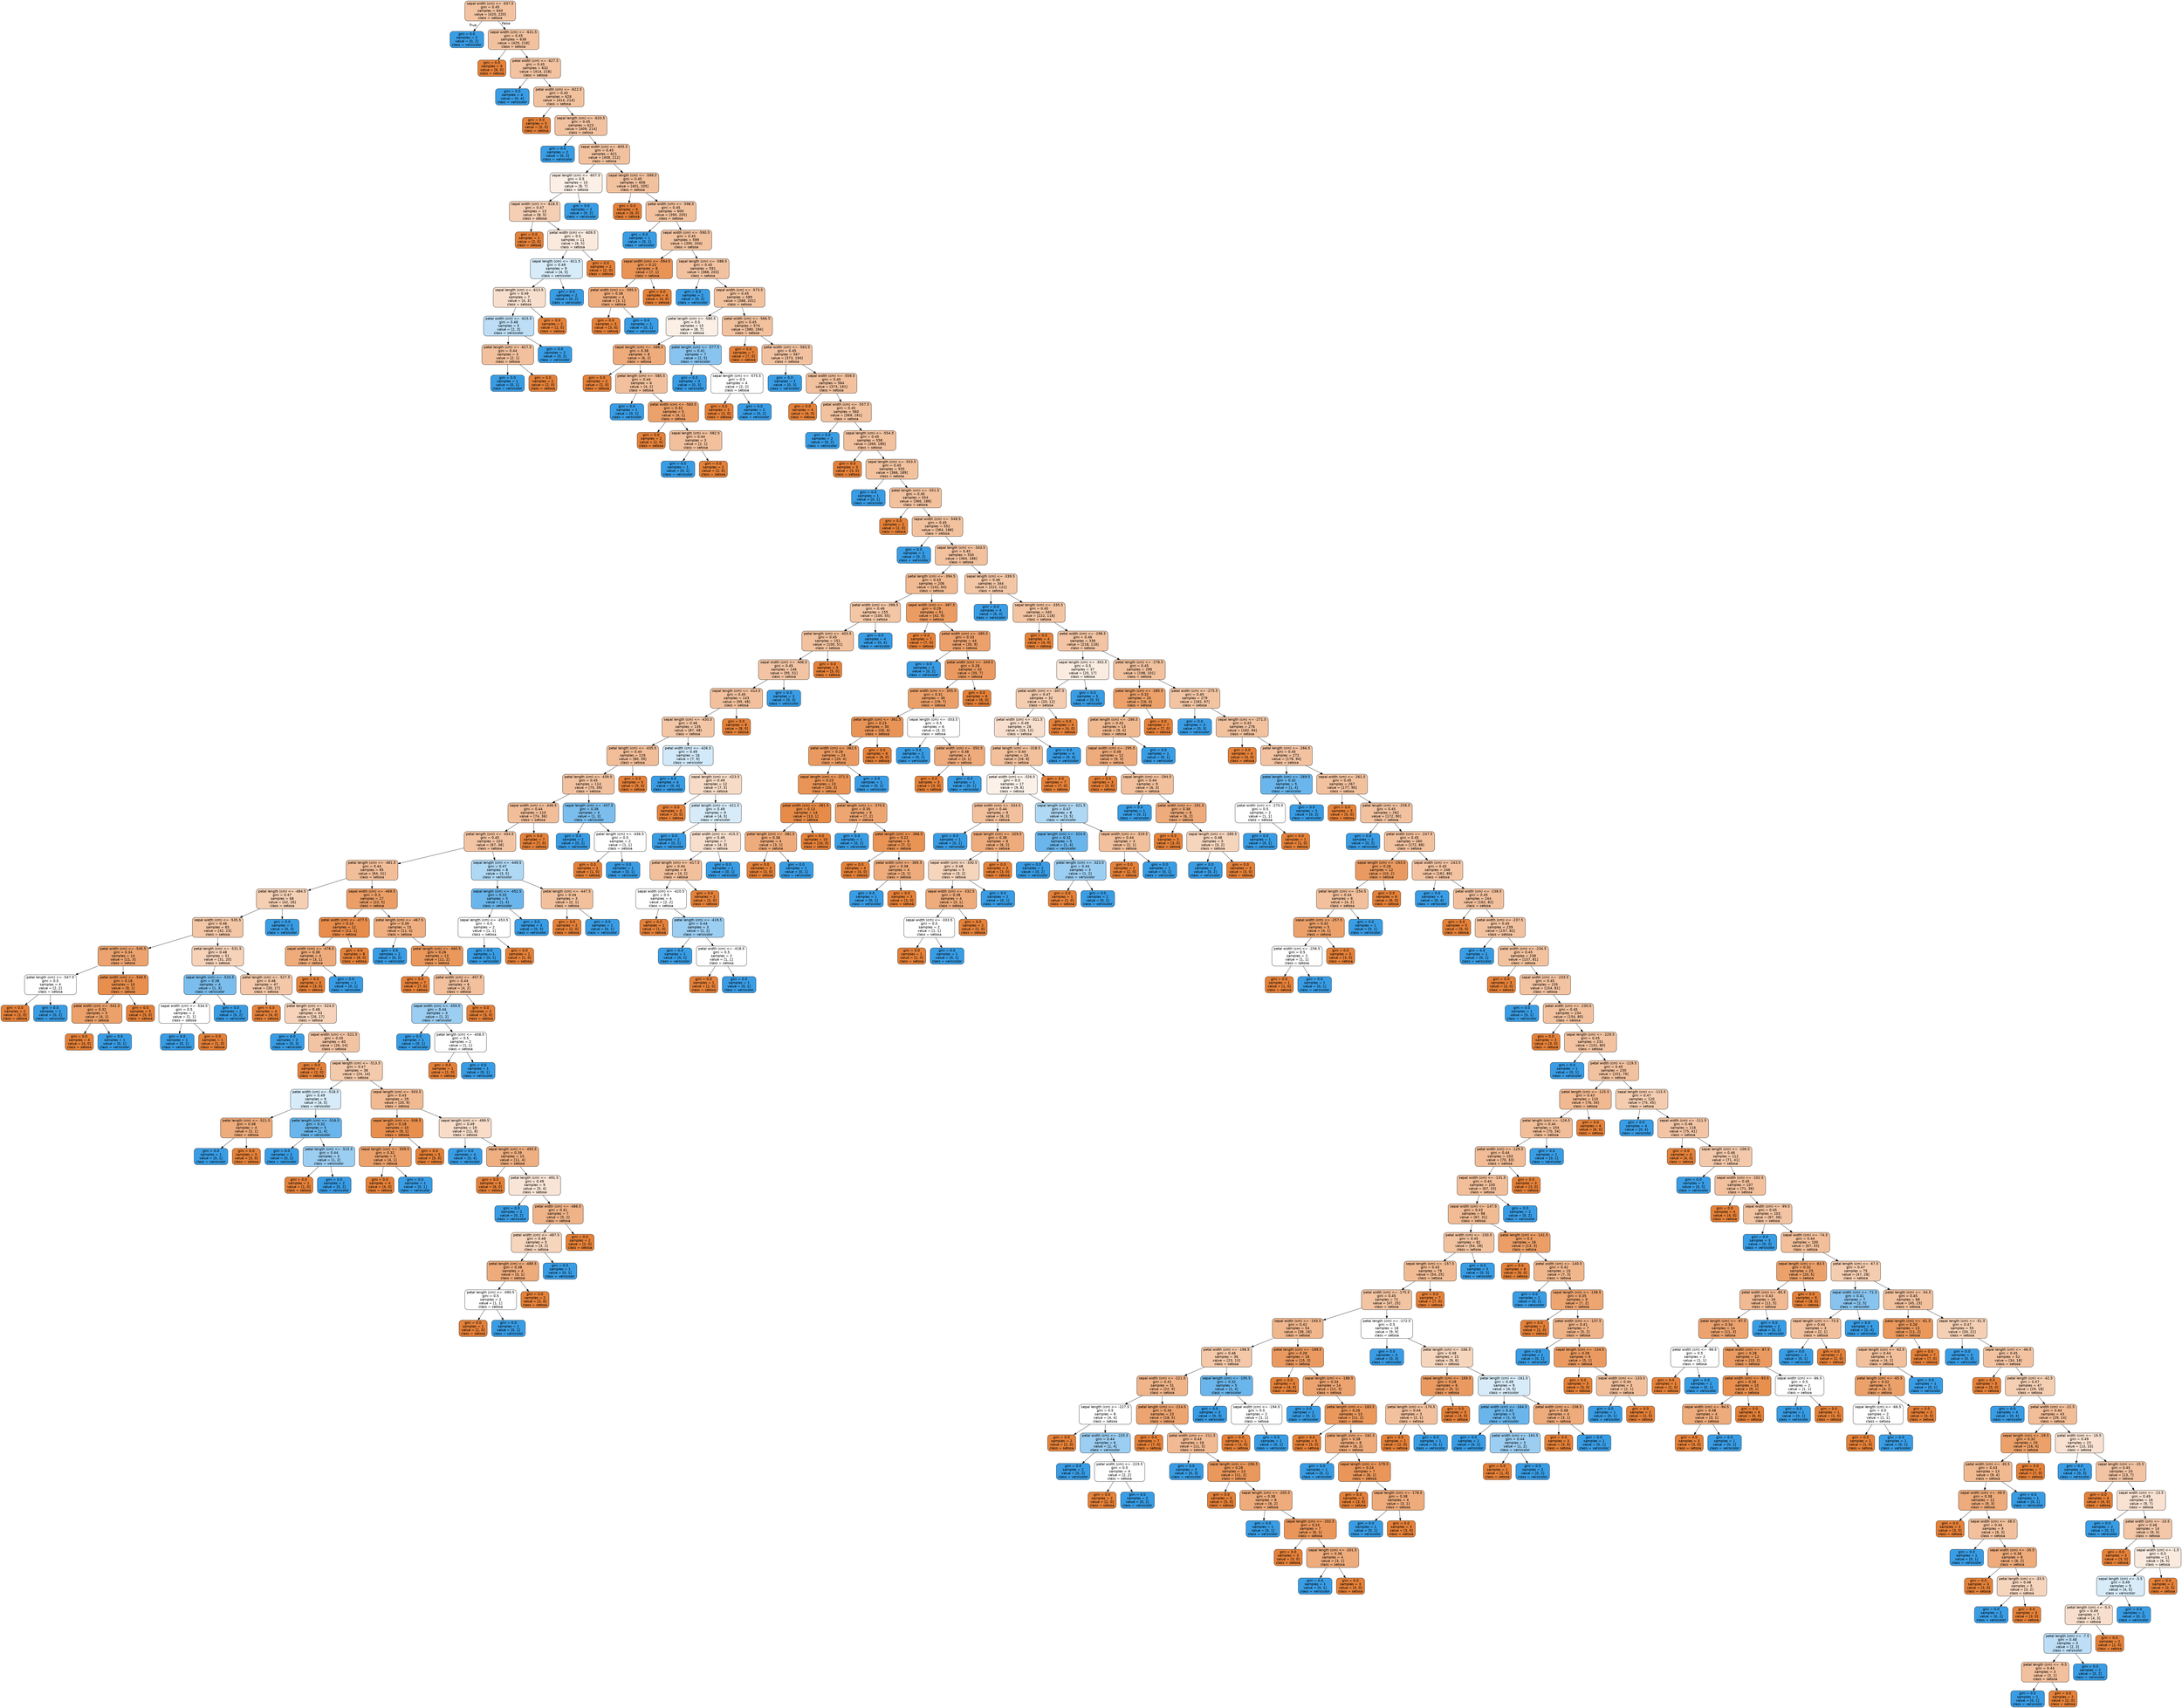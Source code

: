 digraph Tree {
node [shape=box, style="filled, rounded", color="black", fontname=helvetica] ;
edge [fontname=helvetica] ;
0 [label="sepal width (cm) <= -637.5\ngini = 0.45\nsamples = 640\nvalue = [420, 220]\nclass = setosa", fillcolor="#e5813979"] ;
1 [label="gini = 0.0\nsamples = 2\nvalue = [0, 2]\nclass = versicolor", fillcolor="#399de5ff"] ;
0 -> 1 [labeldistance=2.5, labelangle=45, headlabel="True"] ;
2 [label="sepal width (cm) <= -631.5\ngini = 0.45\nsamples = 638\nvalue = [420, 218]\nclass = setosa", fillcolor="#e581397b"] ;
0 -> 2 [labeldistance=2.5, labelangle=-45, headlabel="False"] ;
3 [label="gini = 0.0\nsamples = 6\nvalue = [6, 0]\nclass = setosa", fillcolor="#e58139ff"] ;
2 -> 3 ;
4 [label="petal width (cm) <= -627.5\ngini = 0.45\nsamples = 632\nvalue = [414, 218]\nclass = setosa", fillcolor="#e5813979"] ;
2 -> 4 ;
5 [label="gini = 0.0\nsamples = 4\nvalue = [0, 4]\nclass = versicolor", fillcolor="#399de5ff"] ;
4 -> 5 ;
6 [label="petal width (cm) <= -622.5\ngini = 0.45\nsamples = 628\nvalue = [414, 214]\nclass = setosa", fillcolor="#e581397b"] ;
4 -> 6 ;
7 [label="gini = 0.0\nsamples = 5\nvalue = [5, 0]\nclass = setosa", fillcolor="#e58139ff"] ;
6 -> 7 ;
8 [label="sepal length (cm) <= -620.5\ngini = 0.45\nsamples = 623\nvalue = [409, 214]\nclass = setosa", fillcolor="#e581397a"] ;
6 -> 8 ;
9 [label="gini = 0.0\nsamples = 2\nvalue = [0, 2]\nclass = versicolor", fillcolor="#399de5ff"] ;
8 -> 9 ;
10 [label="sepal width (cm) <= -605.5\ngini = 0.45\nsamples = 621\nvalue = [409, 212]\nclass = setosa", fillcolor="#e581397b"] ;
8 -> 10 ;
11 [label="sepal length (cm) <= -607.5\ngini = 0.5\nsamples = 15\nvalue = [8, 7]\nclass = setosa", fillcolor="#e5813920"] ;
10 -> 11 ;
12 [label="sepal width (cm) <= -618.5\ngini = 0.47\nsamples = 13\nvalue = [8, 5]\nclass = setosa", fillcolor="#e5813960"] ;
11 -> 12 ;
13 [label="gini = 0.0\nsamples = 2\nvalue = [2, 0]\nclass = setosa", fillcolor="#e58139ff"] ;
12 -> 13 ;
14 [label="petal width (cm) <= -609.5\ngini = 0.5\nsamples = 11\nvalue = [6, 5]\nclass = setosa", fillcolor="#e581392a"] ;
12 -> 14 ;
15 [label="sepal length (cm) <= -611.5\ngini = 0.49\nsamples = 9\nvalue = [4, 5]\nclass = versicolor", fillcolor="#399de533"] ;
14 -> 15 ;
16 [label="sepal length (cm) <= -613.5\ngini = 0.49\nsamples = 7\nvalue = [4, 3]\nclass = setosa", fillcolor="#e5813940"] ;
15 -> 16 ;
17 [label="petal width (cm) <= -615.5\ngini = 0.48\nsamples = 5\nvalue = [2, 3]\nclass = versicolor", fillcolor="#399de555"] ;
16 -> 17 ;
18 [label="petal length (cm) <= -617.5\ngini = 0.44\nsamples = 3\nvalue = [2, 1]\nclass = setosa", fillcolor="#e581397f"] ;
17 -> 18 ;
19 [label="gini = 0.0\nsamples = 1\nvalue = [0, 1]\nclass = versicolor", fillcolor="#399de5ff"] ;
18 -> 19 ;
20 [label="gini = 0.0\nsamples = 2\nvalue = [2, 0]\nclass = setosa", fillcolor="#e58139ff"] ;
18 -> 20 ;
21 [label="gini = 0.0\nsamples = 2\nvalue = [0, 2]\nclass = versicolor", fillcolor="#399de5ff"] ;
17 -> 21 ;
22 [label="gini = 0.0\nsamples = 2\nvalue = [2, 0]\nclass = setosa", fillcolor="#e58139ff"] ;
16 -> 22 ;
23 [label="gini = 0.0\nsamples = 2\nvalue = [0, 2]\nclass = versicolor", fillcolor="#399de5ff"] ;
15 -> 23 ;
24 [label="gini = 0.0\nsamples = 2\nvalue = [2, 0]\nclass = setosa", fillcolor="#e58139ff"] ;
14 -> 24 ;
25 [label="gini = 0.0\nsamples = 2\nvalue = [0, 2]\nclass = versicolor", fillcolor="#399de5ff"] ;
11 -> 25 ;
26 [label="sepal length (cm) <= -599.5\ngini = 0.45\nsamples = 606\nvalue = [401, 205]\nclass = setosa", fillcolor="#e581397d"] ;
10 -> 26 ;
27 [label="gini = 0.0\nsamples = 6\nvalue = [6, 0]\nclass = setosa", fillcolor="#e58139ff"] ;
26 -> 27 ;
28 [label="petal width (cm) <= -598.5\ngini = 0.45\nsamples = 600\nvalue = [395, 205]\nclass = setosa", fillcolor="#e581397b"] ;
26 -> 28 ;
29 [label="gini = 0.0\nsamples = 1\nvalue = [0, 1]\nclass = versicolor", fillcolor="#399de5ff"] ;
28 -> 29 ;
30 [label="sepal width (cm) <= -590.5\ngini = 0.45\nsamples = 599\nvalue = [395, 204]\nclass = setosa", fillcolor="#e581397b"] ;
28 -> 30 ;
31 [label="sepal width (cm) <= -594.5\ngini = 0.22\nsamples = 8\nvalue = [7, 1]\nclass = setosa", fillcolor="#e58139db"] ;
30 -> 31 ;
32 [label="petal width (cm) <= -595.5\ngini = 0.38\nsamples = 4\nvalue = [3, 1]\nclass = setosa", fillcolor="#e58139aa"] ;
31 -> 32 ;
33 [label="gini = 0.0\nsamples = 3\nvalue = [3, 0]\nclass = setosa", fillcolor="#e58139ff"] ;
32 -> 33 ;
34 [label="gini = 0.0\nsamples = 1\nvalue = [0, 1]\nclass = versicolor", fillcolor="#399de5ff"] ;
32 -> 34 ;
35 [label="gini = 0.0\nsamples = 4\nvalue = [4, 0]\nclass = setosa", fillcolor="#e58139ff"] ;
31 -> 35 ;
36 [label="sepal length (cm) <= -588.5\ngini = 0.45\nsamples = 591\nvalue = [388, 203]\nclass = setosa", fillcolor="#e581397a"] ;
30 -> 36 ;
37 [label="gini = 0.0\nsamples = 2\nvalue = [0, 2]\nclass = versicolor", fillcolor="#399de5ff"] ;
36 -> 37 ;
38 [label="sepal width (cm) <= -573.5\ngini = 0.45\nsamples = 589\nvalue = [388, 201]\nclass = setosa", fillcolor="#e581397b"] ;
36 -> 38 ;
39 [label="petal length (cm) <= -580.5\ngini = 0.5\nsamples = 15\nvalue = [8, 7]\nclass = setosa", fillcolor="#e5813920"] ;
38 -> 39 ;
40 [label="sepal length (cm) <= -586.5\ngini = 0.38\nsamples = 8\nvalue = [6, 2]\nclass = setosa", fillcolor="#e58139aa"] ;
39 -> 40 ;
41 [label="gini = 0.0\nsamples = 2\nvalue = [2, 0]\nclass = setosa", fillcolor="#e58139ff"] ;
40 -> 41 ;
42 [label="petal length (cm) <= -585.5\ngini = 0.44\nsamples = 6\nvalue = [4, 2]\nclass = setosa", fillcolor="#e581397f"] ;
40 -> 42 ;
43 [label="gini = 0.0\nsamples = 1\nvalue = [0, 1]\nclass = versicolor", fillcolor="#399de5ff"] ;
42 -> 43 ;
44 [label="petal width (cm) <= -583.5\ngini = 0.32\nsamples = 5\nvalue = [4, 1]\nclass = setosa", fillcolor="#e58139bf"] ;
42 -> 44 ;
45 [label="gini = 0.0\nsamples = 2\nvalue = [2, 0]\nclass = setosa", fillcolor="#e58139ff"] ;
44 -> 45 ;
46 [label="sepal length (cm) <= -582.5\ngini = 0.44\nsamples = 3\nvalue = [2, 1]\nclass = setosa", fillcolor="#e581397f"] ;
44 -> 46 ;
47 [label="gini = 0.0\nsamples = 1\nvalue = [0, 1]\nclass = versicolor", fillcolor="#399de5ff"] ;
46 -> 47 ;
48 [label="gini = 0.0\nsamples = 2\nvalue = [2, 0]\nclass = setosa", fillcolor="#e58139ff"] ;
46 -> 48 ;
49 [label="petal length (cm) <= -577.5\ngini = 0.41\nsamples = 7\nvalue = [2, 5]\nclass = versicolor", fillcolor="#399de599"] ;
39 -> 49 ;
50 [label="gini = 0.0\nsamples = 3\nvalue = [0, 3]\nclass = versicolor", fillcolor="#399de5ff"] ;
49 -> 50 ;
51 [label="sepal length (cm) <= -575.5\ngini = 0.5\nsamples = 4\nvalue = [2, 2]\nclass = setosa", fillcolor="#e5813900"] ;
49 -> 51 ;
52 [label="gini = 0.0\nsamples = 2\nvalue = [2, 0]\nclass = setosa", fillcolor="#e58139ff"] ;
51 -> 52 ;
53 [label="gini = 0.0\nsamples = 2\nvalue = [0, 2]\nclass = versicolor", fillcolor="#399de5ff"] ;
51 -> 53 ;
54 [label="petal width (cm) <= -566.5\ngini = 0.45\nsamples = 574\nvalue = [380, 194]\nclass = setosa", fillcolor="#e581397d"] ;
38 -> 54 ;
55 [label="gini = 0.0\nsamples = 7\nvalue = [7, 0]\nclass = setosa", fillcolor="#e58139ff"] ;
54 -> 55 ;
56 [label="petal width (cm) <= -563.5\ngini = 0.45\nsamples = 567\nvalue = [373, 194]\nclass = setosa", fillcolor="#e581397a"] ;
54 -> 56 ;
57 [label="gini = 0.0\nsamples = 3\nvalue = [0, 3]\nclass = versicolor", fillcolor="#399de5ff"] ;
56 -> 57 ;
58 [label="sepal width (cm) <= -559.5\ngini = 0.45\nsamples = 564\nvalue = [373, 191]\nclass = setosa", fillcolor="#e581397c"] ;
56 -> 58 ;
59 [label="gini = 0.0\nsamples = 4\nvalue = [4, 0]\nclass = setosa", fillcolor="#e58139ff"] ;
58 -> 59 ;
60 [label="petal width (cm) <= -557.5\ngini = 0.45\nsamples = 560\nvalue = [369, 191]\nclass = setosa", fillcolor="#e581397b"] ;
58 -> 60 ;
61 [label="gini = 0.0\nsamples = 2\nvalue = [0, 2]\nclass = versicolor", fillcolor="#399de5ff"] ;
60 -> 61 ;
62 [label="sepal length (cm) <= -554.5\ngini = 0.45\nsamples = 558\nvalue = [369, 189]\nclass = setosa", fillcolor="#e581397c"] ;
60 -> 62 ;
63 [label="gini = 0.0\nsamples = 3\nvalue = [3, 0]\nclass = setosa", fillcolor="#e58139ff"] ;
62 -> 63 ;
64 [label="sepal length (cm) <= -553.5\ngini = 0.45\nsamples = 555\nvalue = [366, 189]\nclass = setosa", fillcolor="#e581397b"] ;
62 -> 64 ;
65 [label="gini = 0.0\nsamples = 1\nvalue = [0, 1]\nclass = versicolor", fillcolor="#399de5ff"] ;
64 -> 65 ;
66 [label="petal length (cm) <= -551.5\ngini = 0.45\nsamples = 554\nvalue = [366, 188]\nclass = setosa", fillcolor="#e581397c"] ;
64 -> 66 ;
67 [label="gini = 0.0\nsamples = 2\nvalue = [2, 0]\nclass = setosa", fillcolor="#e58139ff"] ;
66 -> 67 ;
68 [label="sepal width (cm) <= -549.5\ngini = 0.45\nsamples = 552\nvalue = [364, 188]\nclass = setosa", fillcolor="#e581397b"] ;
66 -> 68 ;
69 [label="gini = 0.0\nsamples = 2\nvalue = [0, 2]\nclass = versicolor", fillcolor="#399de5ff"] ;
68 -> 69 ;
70 [label="sepal length (cm) <= -343.5\ngini = 0.45\nsamples = 550\nvalue = [364, 186]\nclass = setosa", fillcolor="#e581397d"] ;
68 -> 70 ;
71 [label="petal length (cm) <= -394.5\ngini = 0.43\nsamples = 206\nvalue = [142, 64]\nclass = setosa", fillcolor="#e581398c"] ;
70 -> 71 ;
72 [label="petal width (cm) <= -398.5\ngini = 0.46\nsamples = 155\nvalue = [100, 55]\nclass = setosa", fillcolor="#e5813973"] ;
71 -> 72 ;
73 [label="petal length (cm) <= -403.5\ngini = 0.45\nsamples = 151\nvalue = [100, 51]\nclass = setosa", fillcolor="#e581397d"] ;
72 -> 73 ;
74 [label="sepal width (cm) <= -406.5\ngini = 0.45\nsamples = 146\nvalue = [95, 51]\nclass = setosa", fillcolor="#e5813976"] ;
73 -> 74 ;
75 [label="sepal length (cm) <= -414.5\ngini = 0.45\nsamples = 143\nvalue = [95, 48]\nclass = setosa", fillcolor="#e581397e"] ;
74 -> 75 ;
76 [label="sepal length (cm) <= -430.5\ngini = 0.46\nsamples = 135\nvalue = [87, 48]\nclass = setosa", fillcolor="#e5813972"] ;
75 -> 76 ;
77 [label="petal length (cm) <= -435.5\ngini = 0.44\nsamples = 119\nvalue = [80, 39]\nclass = setosa", fillcolor="#e5813983"] ;
76 -> 77 ;
78 [label="petal length (cm) <= -439.5\ngini = 0.45\nsamples = 114\nvalue = [75, 39]\nclass = setosa", fillcolor="#e581397a"] ;
77 -> 78 ;
79 [label="sepal width (cm) <= -446.5\ngini = 0.44\nsamples = 110\nvalue = [74, 36]\nclass = setosa", fillcolor="#e5813983"] ;
78 -> 79 ;
80 [label="petal length (cm) <= -454.5\ngini = 0.45\nsamples = 103\nvalue = [67, 36]\nclass = setosa", fillcolor="#e5813976"] ;
79 -> 80 ;
81 [label="petal length (cm) <= -481.5\ngini = 0.44\nsamples = 95\nvalue = [64, 31]\nclass = setosa", fillcolor="#e5813983"] ;
80 -> 81 ;
82 [label="petal length (cm) <= -484.5\ngini = 0.47\nsamples = 68\nvalue = [42, 26]\nclass = setosa", fillcolor="#e5813961"] ;
81 -> 82 ;
83 [label="sepal width (cm) <= -535.5\ngini = 0.46\nsamples = 65\nvalue = [42, 23]\nclass = setosa", fillcolor="#e5813973"] ;
82 -> 83 ;
84 [label="petal width (cm) <= -545.5\ngini = 0.34\nsamples = 14\nvalue = [11, 3]\nclass = setosa", fillcolor="#e58139b9"] ;
83 -> 84 ;
85 [label="petal length (cm) <= -547.5\ngini = 0.5\nsamples = 4\nvalue = [2, 2]\nclass = setosa", fillcolor="#e5813900"] ;
84 -> 85 ;
86 [label="gini = 0.0\nsamples = 2\nvalue = [2, 0]\nclass = setosa", fillcolor="#e58139ff"] ;
85 -> 86 ;
87 [label="gini = 0.0\nsamples = 2\nvalue = [0, 2]\nclass = versicolor", fillcolor="#399de5ff"] ;
85 -> 87 ;
88 [label="petal width (cm) <= -540.5\ngini = 0.18\nsamples = 10\nvalue = [9, 1]\nclass = setosa", fillcolor="#e58139e3"] ;
84 -> 88 ;
89 [label="petal width (cm) <= -541.5\ngini = 0.32\nsamples = 5\nvalue = [4, 1]\nclass = setosa", fillcolor="#e58139bf"] ;
88 -> 89 ;
90 [label="gini = 0.0\nsamples = 4\nvalue = [4, 0]\nclass = setosa", fillcolor="#e58139ff"] ;
89 -> 90 ;
91 [label="gini = 0.0\nsamples = 1\nvalue = [0, 1]\nclass = versicolor", fillcolor="#399de5ff"] ;
89 -> 91 ;
92 [label="gini = 0.0\nsamples = 5\nvalue = [5, 0]\nclass = setosa", fillcolor="#e58139ff"] ;
88 -> 92 ;
93 [label="petal length (cm) <= -531.5\ngini = 0.48\nsamples = 51\nvalue = [31, 20]\nclass = setosa", fillcolor="#e581395a"] ;
83 -> 93 ;
94 [label="sepal length (cm) <= -533.5\ngini = 0.38\nsamples = 4\nvalue = [1, 3]\nclass = versicolor", fillcolor="#399de5aa"] ;
93 -> 94 ;
95 [label="sepal width (cm) <= -534.5\ngini = 0.5\nsamples = 2\nvalue = [1, 1]\nclass = setosa", fillcolor="#e5813900"] ;
94 -> 95 ;
96 [label="gini = 0.0\nsamples = 1\nvalue = [0, 1]\nclass = versicolor", fillcolor="#399de5ff"] ;
95 -> 96 ;
97 [label="gini = 0.0\nsamples = 1\nvalue = [1, 0]\nclass = setosa", fillcolor="#e58139ff"] ;
95 -> 97 ;
98 [label="gini = 0.0\nsamples = 2\nvalue = [0, 2]\nclass = versicolor", fillcolor="#399de5ff"] ;
94 -> 98 ;
99 [label="petal length (cm) <= -527.5\ngini = 0.46\nsamples = 47\nvalue = [30, 17]\nclass = setosa", fillcolor="#e581396e"] ;
93 -> 99 ;
100 [label="gini = 0.0\nsamples = 4\nvalue = [4, 0]\nclass = setosa", fillcolor="#e58139ff"] ;
99 -> 100 ;
101 [label="petal length (cm) <= -524.5\ngini = 0.48\nsamples = 43\nvalue = [26, 17]\nclass = setosa", fillcolor="#e5813958"] ;
99 -> 101 ;
102 [label="gini = 0.0\nsamples = 3\nvalue = [0, 3]\nclass = versicolor", fillcolor="#399de5ff"] ;
101 -> 102 ;
103 [label="sepal width (cm) <= -522.5\ngini = 0.45\nsamples = 40\nvalue = [26, 14]\nclass = setosa", fillcolor="#e5813976"] ;
101 -> 103 ;
104 [label="gini = 0.0\nsamples = 2\nvalue = [2, 0]\nclass = setosa", fillcolor="#e58139ff"] ;
103 -> 104 ;
105 [label="sepal length (cm) <= -513.5\ngini = 0.47\nsamples = 38\nvalue = [24, 14]\nclass = setosa", fillcolor="#e581396a"] ;
103 -> 105 ;
106 [label="petal width (cm) <= -518.5\ngini = 0.49\nsamples = 9\nvalue = [4, 5]\nclass = versicolor", fillcolor="#399de533"] ;
105 -> 106 ;
107 [label="petal length (cm) <= -521.5\ngini = 0.38\nsamples = 4\nvalue = [3, 1]\nclass = setosa", fillcolor="#e58139aa"] ;
106 -> 107 ;
108 [label="gini = 0.0\nsamples = 1\nvalue = [0, 1]\nclass = versicolor", fillcolor="#399de5ff"] ;
107 -> 108 ;
109 [label="gini = 0.0\nsamples = 3\nvalue = [3, 0]\nclass = setosa", fillcolor="#e58139ff"] ;
107 -> 109 ;
110 [label="petal length (cm) <= -516.5\ngini = 0.32\nsamples = 5\nvalue = [1, 4]\nclass = versicolor", fillcolor="#399de5bf"] ;
106 -> 110 ;
111 [label="gini = 0.0\nsamples = 2\nvalue = [0, 2]\nclass = versicolor", fillcolor="#399de5ff"] ;
110 -> 111 ;
112 [label="petal length (cm) <= -515.5\ngini = 0.44\nsamples = 3\nvalue = [1, 2]\nclass = versicolor", fillcolor="#399de57f"] ;
110 -> 112 ;
113 [label="gini = 0.0\nsamples = 1\nvalue = [1, 0]\nclass = setosa", fillcolor="#e58139ff"] ;
112 -> 113 ;
114 [label="gini = 0.0\nsamples = 2\nvalue = [0, 2]\nclass = versicolor", fillcolor="#399de5ff"] ;
112 -> 114 ;
115 [label="sepal length (cm) <= -503.5\ngini = 0.43\nsamples = 29\nvalue = [20, 9]\nclass = setosa", fillcolor="#e581398c"] ;
105 -> 115 ;
116 [label="sepal length (cm) <= -508.5\ngini = 0.18\nsamples = 10\nvalue = [9, 1]\nclass = setosa", fillcolor="#e58139e3"] ;
115 -> 116 ;
117 [label="sepal length (cm) <= -509.5\ngini = 0.32\nsamples = 5\nvalue = [4, 1]\nclass = setosa", fillcolor="#e58139bf"] ;
116 -> 117 ;
118 [label="gini = 0.0\nsamples = 4\nvalue = [4, 0]\nclass = setosa", fillcolor="#e58139ff"] ;
117 -> 118 ;
119 [label="gini = 0.0\nsamples = 1\nvalue = [0, 1]\nclass = versicolor", fillcolor="#399de5ff"] ;
117 -> 119 ;
120 [label="gini = 0.0\nsamples = 5\nvalue = [5, 0]\nclass = setosa", fillcolor="#e58139ff"] ;
116 -> 120 ;
121 [label="sepal length (cm) <= -499.5\ngini = 0.49\nsamples = 19\nvalue = [11, 8]\nclass = setosa", fillcolor="#e5813946"] ;
115 -> 121 ;
122 [label="gini = 0.0\nsamples = 4\nvalue = [0, 4]\nclass = versicolor", fillcolor="#399de5ff"] ;
121 -> 122 ;
123 [label="sepal length (cm) <= -493.5\ngini = 0.39\nsamples = 15\nvalue = [11, 4]\nclass = setosa", fillcolor="#e58139a2"] ;
121 -> 123 ;
124 [label="gini = 0.0\nsamples = 6\nvalue = [6, 0]\nclass = setosa", fillcolor="#e58139ff"] ;
123 -> 124 ;
125 [label="petal length (cm) <= -491.5\ngini = 0.49\nsamples = 9\nvalue = [5, 4]\nclass = setosa", fillcolor="#e5813933"] ;
123 -> 125 ;
126 [label="gini = 0.0\nsamples = 2\nvalue = [0, 2]\nclass = versicolor", fillcolor="#399de5ff"] ;
125 -> 126 ;
127 [label="petal width (cm) <= -486.5\ngini = 0.41\nsamples = 7\nvalue = [5, 2]\nclass = setosa", fillcolor="#e5813999"] ;
125 -> 127 ;
128 [label="petal width (cm) <= -487.5\ngini = 0.48\nsamples = 5\nvalue = [3, 2]\nclass = setosa", fillcolor="#e5813955"] ;
127 -> 128 ;
129 [label="petal length (cm) <= -489.5\ngini = 0.38\nsamples = 4\nvalue = [3, 1]\nclass = setosa", fillcolor="#e58139aa"] ;
128 -> 129 ;
130 [label="petal length (cm) <= -490.5\ngini = 0.5\nsamples = 2\nvalue = [1, 1]\nclass = setosa", fillcolor="#e5813900"] ;
129 -> 130 ;
131 [label="gini = 0.0\nsamples = 1\nvalue = [1, 0]\nclass = setosa", fillcolor="#e58139ff"] ;
130 -> 131 ;
132 [label="gini = 0.0\nsamples = 1\nvalue = [0, 1]\nclass = versicolor", fillcolor="#399de5ff"] ;
130 -> 132 ;
133 [label="gini = 0.0\nsamples = 2\nvalue = [2, 0]\nclass = setosa", fillcolor="#e58139ff"] ;
129 -> 133 ;
134 [label="gini = 0.0\nsamples = 1\nvalue = [0, 1]\nclass = versicolor", fillcolor="#399de5ff"] ;
128 -> 134 ;
135 [label="gini = 0.0\nsamples = 2\nvalue = [2, 0]\nclass = setosa", fillcolor="#e58139ff"] ;
127 -> 135 ;
136 [label="gini = 0.0\nsamples = 3\nvalue = [0, 3]\nclass = versicolor", fillcolor="#399de5ff"] ;
82 -> 136 ;
137 [label="sepal width (cm) <= -469.5\ngini = 0.3\nsamples = 27\nvalue = [22, 5]\nclass = setosa", fillcolor="#e58139c5"] ;
81 -> 137 ;
138 [label="petal width (cm) <= -477.5\ngini = 0.15\nsamples = 12\nvalue = [11, 1]\nclass = setosa", fillcolor="#e58139e8"] ;
137 -> 138 ;
139 [label="sepal width (cm) <= -478.5\ngini = 0.38\nsamples = 4\nvalue = [3, 1]\nclass = setosa", fillcolor="#e58139aa"] ;
138 -> 139 ;
140 [label="gini = 0.0\nsamples = 3\nvalue = [3, 0]\nclass = setosa", fillcolor="#e58139ff"] ;
139 -> 140 ;
141 [label="gini = 0.0\nsamples = 1\nvalue = [0, 1]\nclass = versicolor", fillcolor="#399de5ff"] ;
139 -> 141 ;
142 [label="gini = 0.0\nsamples = 8\nvalue = [8, 0]\nclass = setosa", fillcolor="#e58139ff"] ;
138 -> 142 ;
143 [label="petal length (cm) <= -467.5\ngini = 0.39\nsamples = 15\nvalue = [11, 4]\nclass = setosa", fillcolor="#e58139a2"] ;
137 -> 143 ;
144 [label="gini = 0.0\nsamples = 2\nvalue = [0, 2]\nclass = versicolor", fillcolor="#399de5ff"] ;
143 -> 144 ;
145 [label="petal length (cm) <= -460.5\ngini = 0.26\nsamples = 13\nvalue = [11, 2]\nclass = setosa", fillcolor="#e58139d1"] ;
143 -> 145 ;
146 [label="gini = 0.0\nsamples = 7\nvalue = [7, 0]\nclass = setosa", fillcolor="#e58139ff"] ;
145 -> 146 ;
147 [label="petal width (cm) <= -457.5\ngini = 0.44\nsamples = 6\nvalue = [4, 2]\nclass = setosa", fillcolor="#e581397f"] ;
145 -> 147 ;
148 [label="sepal width (cm) <= -459.5\ngini = 0.44\nsamples = 3\nvalue = [1, 2]\nclass = versicolor", fillcolor="#399de57f"] ;
147 -> 148 ;
149 [label="gini = 0.0\nsamples = 1\nvalue = [0, 1]\nclass = versicolor", fillcolor="#399de5ff"] ;
148 -> 149 ;
150 [label="petal length (cm) <= -458.5\ngini = 0.5\nsamples = 2\nvalue = [1, 1]\nclass = setosa", fillcolor="#e5813900"] ;
148 -> 150 ;
151 [label="gini = 0.0\nsamples = 1\nvalue = [1, 0]\nclass = setosa", fillcolor="#e58139ff"] ;
150 -> 151 ;
152 [label="gini = 0.0\nsamples = 1\nvalue = [0, 1]\nclass = versicolor", fillcolor="#399de5ff"] ;
150 -> 152 ;
153 [label="gini = 0.0\nsamples = 3\nvalue = [3, 0]\nclass = setosa", fillcolor="#e58139ff"] ;
147 -> 153 ;
154 [label="sepal length (cm) <= -449.5\ngini = 0.47\nsamples = 8\nvalue = [3, 5]\nclass = versicolor", fillcolor="#399de566"] ;
80 -> 154 ;
155 [label="sepal length (cm) <= -452.5\ngini = 0.32\nsamples = 5\nvalue = [1, 4]\nclass = versicolor", fillcolor="#399de5bf"] ;
154 -> 155 ;
156 [label="sepal length (cm) <= -453.5\ngini = 0.5\nsamples = 2\nvalue = [1, 1]\nclass = setosa", fillcolor="#e5813900"] ;
155 -> 156 ;
157 [label="gini = 0.0\nsamples = 1\nvalue = [0, 1]\nclass = versicolor", fillcolor="#399de5ff"] ;
156 -> 157 ;
158 [label="gini = 0.0\nsamples = 1\nvalue = [1, 0]\nclass = setosa", fillcolor="#e58139ff"] ;
156 -> 158 ;
159 [label="gini = 0.0\nsamples = 3\nvalue = [0, 3]\nclass = versicolor", fillcolor="#399de5ff"] ;
155 -> 159 ;
160 [label="petal length (cm) <= -447.5\ngini = 0.44\nsamples = 3\nvalue = [2, 1]\nclass = setosa", fillcolor="#e581397f"] ;
154 -> 160 ;
161 [label="gini = 0.0\nsamples = 2\nvalue = [2, 0]\nclass = setosa", fillcolor="#e58139ff"] ;
160 -> 161 ;
162 [label="gini = 0.0\nsamples = 1\nvalue = [0, 1]\nclass = versicolor", fillcolor="#399de5ff"] ;
160 -> 162 ;
163 [label="gini = 0.0\nsamples = 7\nvalue = [7, 0]\nclass = setosa", fillcolor="#e58139ff"] ;
79 -> 163 ;
164 [label="sepal length (cm) <= -437.5\ngini = 0.38\nsamples = 4\nvalue = [1, 3]\nclass = versicolor", fillcolor="#399de5aa"] ;
78 -> 164 ;
165 [label="gini = 0.0\nsamples = 2\nvalue = [0, 2]\nclass = versicolor", fillcolor="#399de5ff"] ;
164 -> 165 ;
166 [label="petal length (cm) <= -436.5\ngini = 0.5\nsamples = 2\nvalue = [1, 1]\nclass = setosa", fillcolor="#e5813900"] ;
164 -> 166 ;
167 [label="gini = 0.0\nsamples = 1\nvalue = [1, 0]\nclass = setosa", fillcolor="#e58139ff"] ;
166 -> 167 ;
168 [label="gini = 0.0\nsamples = 1\nvalue = [0, 1]\nclass = versicolor", fillcolor="#399de5ff"] ;
166 -> 168 ;
169 [label="gini = 0.0\nsamples = 5\nvalue = [5, 0]\nclass = setosa", fillcolor="#e58139ff"] ;
77 -> 169 ;
170 [label="petal width (cm) <= -426.5\ngini = 0.49\nsamples = 16\nvalue = [7, 9]\nclass = versicolor", fillcolor="#399de539"] ;
76 -> 170 ;
171 [label="gini = 0.0\nsamples = 4\nvalue = [0, 4]\nclass = versicolor", fillcolor="#399de5ff"] ;
170 -> 171 ;
172 [label="sepal length (cm) <= -423.5\ngini = 0.49\nsamples = 12\nvalue = [7, 5]\nclass = setosa", fillcolor="#e5813949"] ;
170 -> 172 ;
173 [label="gini = 0.0\nsamples = 3\nvalue = [3, 0]\nclass = setosa", fillcolor="#e58139ff"] ;
172 -> 173 ;
174 [label="petal length (cm) <= -421.5\ngini = 0.49\nsamples = 9\nvalue = [4, 5]\nclass = versicolor", fillcolor="#399de533"] ;
172 -> 174 ;
175 [label="gini = 0.0\nsamples = 2\nvalue = [0, 2]\nclass = versicolor", fillcolor="#399de5ff"] ;
174 -> 175 ;
176 [label="petal width (cm) <= -415.5\ngini = 0.49\nsamples = 7\nvalue = [4, 3]\nclass = setosa", fillcolor="#e5813940"] ;
174 -> 176 ;
177 [label="petal length (cm) <= -417.5\ngini = 0.44\nsamples = 6\nvalue = [4, 2]\nclass = setosa", fillcolor="#e581397f"] ;
176 -> 177 ;
178 [label="sepal width (cm) <= -420.5\ngini = 0.5\nsamples = 4\nvalue = [2, 2]\nclass = setosa", fillcolor="#e5813900"] ;
177 -> 178 ;
179 [label="gini = 0.0\nsamples = 1\nvalue = [1, 0]\nclass = setosa", fillcolor="#e58139ff"] ;
178 -> 179 ;
180 [label="petal length (cm) <= -419.5\ngini = 0.44\nsamples = 3\nvalue = [1, 2]\nclass = versicolor", fillcolor="#399de57f"] ;
178 -> 180 ;
181 [label="gini = 0.0\nsamples = 1\nvalue = [0, 1]\nclass = versicolor", fillcolor="#399de5ff"] ;
180 -> 181 ;
182 [label="petal width (cm) <= -418.5\ngini = 0.5\nsamples = 2\nvalue = [1, 1]\nclass = setosa", fillcolor="#e5813900"] ;
180 -> 182 ;
183 [label="gini = 0.0\nsamples = 1\nvalue = [1, 0]\nclass = setosa", fillcolor="#e58139ff"] ;
182 -> 183 ;
184 [label="gini = 0.0\nsamples = 1\nvalue = [0, 1]\nclass = versicolor", fillcolor="#399de5ff"] ;
182 -> 184 ;
185 [label="gini = 0.0\nsamples = 2\nvalue = [2, 0]\nclass = setosa", fillcolor="#e58139ff"] ;
177 -> 185 ;
186 [label="gini = 0.0\nsamples = 1\nvalue = [0, 1]\nclass = versicolor", fillcolor="#399de5ff"] ;
176 -> 186 ;
187 [label="gini = 0.0\nsamples = 8\nvalue = [8, 0]\nclass = setosa", fillcolor="#e58139ff"] ;
75 -> 187 ;
188 [label="gini = 0.0\nsamples = 3\nvalue = [0, 3]\nclass = versicolor", fillcolor="#399de5ff"] ;
74 -> 188 ;
189 [label="gini = 0.0\nsamples = 5\nvalue = [5, 0]\nclass = setosa", fillcolor="#e58139ff"] ;
73 -> 189 ;
190 [label="gini = 0.0\nsamples = 4\nvalue = [0, 4]\nclass = versicolor", fillcolor="#399de5ff"] ;
72 -> 190 ;
191 [label="sepal width (cm) <= -387.5\ngini = 0.29\nsamples = 51\nvalue = [42, 9]\nclass = setosa", fillcolor="#e58139c8"] ;
71 -> 191 ;
192 [label="gini = 0.0\nsamples = 7\nvalue = [7, 0]\nclass = setosa", fillcolor="#e58139ff"] ;
191 -> 192 ;
193 [label="petal width (cm) <= -385.5\ngini = 0.33\nsamples = 44\nvalue = [35, 9]\nclass = setosa", fillcolor="#e58139bd"] ;
191 -> 193 ;
194 [label="gini = 0.0\nsamples = 2\nvalue = [0, 2]\nclass = versicolor", fillcolor="#399de5ff"] ;
193 -> 194 ;
195 [label="petal width (cm) <= -349.5\ngini = 0.28\nsamples = 42\nvalue = [35, 7]\nclass = setosa", fillcolor="#e58139cc"] ;
193 -> 195 ;
196 [label="petal width (cm) <= -355.5\ngini = 0.31\nsamples = 36\nvalue = [29, 7]\nclass = setosa", fillcolor="#e58139c1"] ;
195 -> 196 ;
197 [label="petal length (cm) <= -361.5\ngini = 0.23\nsamples = 30\nvalue = [26, 4]\nclass = setosa", fillcolor="#e58139d8"] ;
196 -> 197 ;
198 [label="petal width (cm) <= -362.5\ngini = 0.28\nsamples = 24\nvalue = [20, 4]\nclass = setosa", fillcolor="#e58139cc"] ;
197 -> 198 ;
199 [label="sepal length (cm) <= -371.5\ngini = 0.23\nsamples = 23\nvalue = [20, 3]\nclass = setosa", fillcolor="#e58139d9"] ;
198 -> 199 ;
200 [label="petal width (cm) <= -381.5\ngini = 0.13\nsamples = 14\nvalue = [13, 1]\nclass = setosa", fillcolor="#e58139eb"] ;
199 -> 200 ;
201 [label="petal length (cm) <= -382.5\ngini = 0.38\nsamples = 4\nvalue = [3, 1]\nclass = setosa", fillcolor="#e58139aa"] ;
200 -> 201 ;
202 [label="gini = 0.0\nsamples = 3\nvalue = [3, 0]\nclass = setosa", fillcolor="#e58139ff"] ;
201 -> 202 ;
203 [label="gini = 0.0\nsamples = 1\nvalue = [0, 1]\nclass = versicolor", fillcolor="#399de5ff"] ;
201 -> 203 ;
204 [label="gini = 0.0\nsamples = 10\nvalue = [10, 0]\nclass = setosa", fillcolor="#e58139ff"] ;
200 -> 204 ;
205 [label="petal length (cm) <= -370.5\ngini = 0.35\nsamples = 9\nvalue = [7, 2]\nclass = setosa", fillcolor="#e58139b6"] ;
199 -> 205 ;
206 [label="gini = 0.0\nsamples = 1\nvalue = [0, 1]\nclass = versicolor", fillcolor="#399de5ff"] ;
205 -> 206 ;
207 [label="petal length (cm) <= -366.5\ngini = 0.22\nsamples = 8\nvalue = [7, 1]\nclass = setosa", fillcolor="#e58139db"] ;
205 -> 207 ;
208 [label="gini = 0.0\nsamples = 4\nvalue = [4, 0]\nclass = setosa", fillcolor="#e58139ff"] ;
207 -> 208 ;
209 [label="petal width (cm) <= -365.5\ngini = 0.38\nsamples = 4\nvalue = [3, 1]\nclass = setosa", fillcolor="#e58139aa"] ;
207 -> 209 ;
210 [label="gini = 0.0\nsamples = 1\nvalue = [0, 1]\nclass = versicolor", fillcolor="#399de5ff"] ;
209 -> 210 ;
211 [label="gini = 0.0\nsamples = 3\nvalue = [3, 0]\nclass = setosa", fillcolor="#e58139ff"] ;
209 -> 211 ;
212 [label="gini = 0.0\nsamples = 1\nvalue = [0, 1]\nclass = versicolor", fillcolor="#399de5ff"] ;
198 -> 212 ;
213 [label="gini = 0.0\nsamples = 6\nvalue = [6, 0]\nclass = setosa", fillcolor="#e58139ff"] ;
197 -> 213 ;
214 [label="sepal length (cm) <= -353.5\ngini = 0.5\nsamples = 6\nvalue = [3, 3]\nclass = setosa", fillcolor="#e5813900"] ;
196 -> 214 ;
215 [label="gini = 0.0\nsamples = 2\nvalue = [0, 2]\nclass = versicolor", fillcolor="#399de5ff"] ;
214 -> 215 ;
216 [label="petal width (cm) <= -350.5\ngini = 0.38\nsamples = 4\nvalue = [3, 1]\nclass = setosa", fillcolor="#e58139aa"] ;
214 -> 216 ;
217 [label="gini = 0.0\nsamples = 3\nvalue = [3, 0]\nclass = setosa", fillcolor="#e58139ff"] ;
216 -> 217 ;
218 [label="gini = 0.0\nsamples = 1\nvalue = [0, 1]\nclass = versicolor", fillcolor="#399de5ff"] ;
216 -> 218 ;
219 [label="gini = 0.0\nsamples = 6\nvalue = [6, 0]\nclass = setosa", fillcolor="#e58139ff"] ;
195 -> 219 ;
220 [label="sepal length (cm) <= -339.5\ngini = 0.46\nsamples = 344\nvalue = [222, 122]\nclass = setosa", fillcolor="#e5813973"] ;
70 -> 220 ;
221 [label="gini = 0.0\nsamples = 4\nvalue = [0, 4]\nclass = versicolor", fillcolor="#399de5ff"] ;
220 -> 221 ;
222 [label="sepal length (cm) <= -335.5\ngini = 0.45\nsamples = 340\nvalue = [222, 118]\nclass = setosa", fillcolor="#e5813977"] ;
220 -> 222 ;
223 [label="gini = 0.0\nsamples = 4\nvalue = [4, 0]\nclass = setosa", fillcolor="#e58139ff"] ;
222 -> 223 ;
224 [label="petal width (cm) <= -298.5\ngini = 0.46\nsamples = 336\nvalue = [218, 118]\nclass = setosa", fillcolor="#e5813975"] ;
222 -> 224 ;
225 [label="sepal length (cm) <= -303.5\ngini = 0.5\nsamples = 37\nvalue = [20, 17]\nclass = setosa", fillcolor="#e5813926"] ;
224 -> 225 ;
226 [label="petal width (cm) <= -307.5\ngini = 0.47\nsamples = 32\nvalue = [20, 12]\nclass = setosa", fillcolor="#e5813966"] ;
225 -> 226 ;
227 [label="petal width (cm) <= -311.5\ngini = 0.49\nsamples = 28\nvalue = [16, 12]\nclass = setosa", fillcolor="#e5813940"] ;
226 -> 227 ;
228 [label="petal length (cm) <= -318.5\ngini = 0.44\nsamples = 24\nvalue = [16, 8]\nclass = setosa", fillcolor="#e581397f"] ;
227 -> 228 ;
229 [label="petal width (cm) <= -326.5\ngini = 0.5\nsamples = 17\nvalue = [9, 8]\nclass = setosa", fillcolor="#e581391c"] ;
228 -> 229 ;
230 [label="petal width (cm) <= -334.5\ngini = 0.44\nsamples = 9\nvalue = [6, 3]\nclass = setosa", fillcolor="#e581397f"] ;
229 -> 230 ;
231 [label="gini = 0.0\nsamples = 1\nvalue = [0, 1]\nclass = versicolor", fillcolor="#399de5ff"] ;
230 -> 231 ;
232 [label="sepal length (cm) <= -329.5\ngini = 0.38\nsamples = 8\nvalue = [6, 2]\nclass = setosa", fillcolor="#e58139aa"] ;
230 -> 232 ;
233 [label="sepal width (cm) <= -330.5\ngini = 0.48\nsamples = 5\nvalue = [3, 2]\nclass = setosa", fillcolor="#e5813955"] ;
232 -> 233 ;
234 [label="sepal width (cm) <= -332.5\ngini = 0.38\nsamples = 4\nvalue = [3, 1]\nclass = setosa", fillcolor="#e58139aa"] ;
233 -> 234 ;
235 [label="sepal width (cm) <= -333.5\ngini = 0.5\nsamples = 2\nvalue = [1, 1]\nclass = setosa", fillcolor="#e5813900"] ;
234 -> 235 ;
236 [label="gini = 0.0\nsamples = 1\nvalue = [1, 0]\nclass = setosa", fillcolor="#e58139ff"] ;
235 -> 236 ;
237 [label="gini = 0.0\nsamples = 1\nvalue = [0, 1]\nclass = versicolor", fillcolor="#399de5ff"] ;
235 -> 237 ;
238 [label="gini = 0.0\nsamples = 2\nvalue = [2, 0]\nclass = setosa", fillcolor="#e58139ff"] ;
234 -> 238 ;
239 [label="gini = 0.0\nsamples = 1\nvalue = [0, 1]\nclass = versicolor", fillcolor="#399de5ff"] ;
233 -> 239 ;
240 [label="gini = 0.0\nsamples = 3\nvalue = [3, 0]\nclass = setosa", fillcolor="#e58139ff"] ;
232 -> 240 ;
241 [label="sepal length (cm) <= -321.5\ngini = 0.47\nsamples = 8\nvalue = [3, 5]\nclass = versicolor", fillcolor="#399de566"] ;
229 -> 241 ;
242 [label="sepal length (cm) <= -324.5\ngini = 0.32\nsamples = 5\nvalue = [1, 4]\nclass = versicolor", fillcolor="#399de5bf"] ;
241 -> 242 ;
243 [label="gini = 0.0\nsamples = 2\nvalue = [0, 2]\nclass = versicolor", fillcolor="#399de5ff"] ;
242 -> 243 ;
244 [label="petal length (cm) <= -323.5\ngini = 0.44\nsamples = 3\nvalue = [1, 2]\nclass = versicolor", fillcolor="#399de57f"] ;
242 -> 244 ;
245 [label="gini = 0.0\nsamples = 1\nvalue = [1, 0]\nclass = setosa", fillcolor="#e58139ff"] ;
244 -> 245 ;
246 [label="gini = 0.0\nsamples = 2\nvalue = [0, 2]\nclass = versicolor", fillcolor="#399de5ff"] ;
244 -> 246 ;
247 [label="sepal width (cm) <= -319.5\ngini = 0.44\nsamples = 3\nvalue = [2, 1]\nclass = setosa", fillcolor="#e581397f"] ;
241 -> 247 ;
248 [label="gini = 0.0\nsamples = 2\nvalue = [2, 0]\nclass = setosa", fillcolor="#e58139ff"] ;
247 -> 248 ;
249 [label="gini = 0.0\nsamples = 1\nvalue = [0, 1]\nclass = versicolor", fillcolor="#399de5ff"] ;
247 -> 249 ;
250 [label="gini = 0.0\nsamples = 7\nvalue = [7, 0]\nclass = setosa", fillcolor="#e58139ff"] ;
228 -> 250 ;
251 [label="gini = 0.0\nsamples = 4\nvalue = [0, 4]\nclass = versicolor", fillcolor="#399de5ff"] ;
227 -> 251 ;
252 [label="gini = 0.0\nsamples = 4\nvalue = [4, 0]\nclass = setosa", fillcolor="#e58139ff"] ;
226 -> 252 ;
253 [label="gini = 0.0\nsamples = 5\nvalue = [0, 5]\nclass = versicolor", fillcolor="#399de5ff"] ;
225 -> 253 ;
254 [label="petal length (cm) <= -278.5\ngini = 0.45\nsamples = 299\nvalue = [198, 101]\nclass = setosa", fillcolor="#e581397d"] ;
224 -> 254 ;
255 [label="petal length (cm) <= -285.5\ngini = 0.32\nsamples = 20\nvalue = [16, 4]\nclass = setosa", fillcolor="#e58139bf"] ;
254 -> 255 ;
256 [label="petal length (cm) <= -286.5\ngini = 0.43\nsamples = 13\nvalue = [9, 4]\nclass = setosa", fillcolor="#e581398e"] ;
255 -> 256 ;
257 [label="sepal width (cm) <= -295.5\ngini = 0.38\nsamples = 12\nvalue = [9, 3]\nclass = setosa", fillcolor="#e58139aa"] ;
256 -> 257 ;
258 [label="gini = 0.0\nsamples = 3\nvalue = [3, 0]\nclass = setosa", fillcolor="#e58139ff"] ;
257 -> 258 ;
259 [label="sepal length (cm) <= -294.5\ngini = 0.44\nsamples = 9\nvalue = [6, 3]\nclass = setosa", fillcolor="#e581397f"] ;
257 -> 259 ;
260 [label="gini = 0.0\nsamples = 1\nvalue = [0, 1]\nclass = versicolor", fillcolor="#399de5ff"] ;
259 -> 260 ;
261 [label="petal width (cm) <= -291.5\ngini = 0.38\nsamples = 8\nvalue = [6, 2]\nclass = setosa", fillcolor="#e58139aa"] ;
259 -> 261 ;
262 [label="gini = 0.0\nsamples = 3\nvalue = [3, 0]\nclass = setosa", fillcolor="#e58139ff"] ;
261 -> 262 ;
263 [label="sepal length (cm) <= -289.5\ngini = 0.48\nsamples = 5\nvalue = [3, 2]\nclass = setosa", fillcolor="#e5813955"] ;
261 -> 263 ;
264 [label="gini = 0.0\nsamples = 2\nvalue = [0, 2]\nclass = versicolor", fillcolor="#399de5ff"] ;
263 -> 264 ;
265 [label="gini = 0.0\nsamples = 3\nvalue = [3, 0]\nclass = setosa", fillcolor="#e58139ff"] ;
263 -> 265 ;
266 [label="gini = 0.0\nsamples = 1\nvalue = [0, 1]\nclass = versicolor", fillcolor="#399de5ff"] ;
256 -> 266 ;
267 [label="gini = 0.0\nsamples = 7\nvalue = [7, 0]\nclass = setosa", fillcolor="#e58139ff"] ;
255 -> 267 ;
268 [label="petal width (cm) <= -275.5\ngini = 0.45\nsamples = 279\nvalue = [182, 97]\nclass = setosa", fillcolor="#e5813977"] ;
254 -> 268 ;
269 [label="gini = 0.0\nsamples = 3\nvalue = [0, 3]\nclass = versicolor", fillcolor="#399de5ff"] ;
268 -> 269 ;
270 [label="sepal length (cm) <= -271.5\ngini = 0.45\nsamples = 276\nvalue = [182, 94]\nclass = setosa", fillcolor="#e581397b"] ;
268 -> 270 ;
271 [label="gini = 0.0\nsamples = 4\nvalue = [4, 0]\nclass = setosa", fillcolor="#e58139ff"] ;
270 -> 271 ;
272 [label="petal length (cm) <= -266.5\ngini = 0.45\nsamples = 272\nvalue = [178, 94]\nclass = setosa", fillcolor="#e5813978"] ;
270 -> 272 ;
273 [label="petal length (cm) <= -269.5\ngini = 0.32\nsamples = 5\nvalue = [1, 4]\nclass = versicolor", fillcolor="#399de5bf"] ;
272 -> 273 ;
274 [label="petal width (cm) <= -270.5\ngini = 0.5\nsamples = 2\nvalue = [1, 1]\nclass = setosa", fillcolor="#e5813900"] ;
273 -> 274 ;
275 [label="gini = 0.0\nsamples = 1\nvalue = [0, 1]\nclass = versicolor", fillcolor="#399de5ff"] ;
274 -> 275 ;
276 [label="gini = 0.0\nsamples = 1\nvalue = [1, 0]\nclass = setosa", fillcolor="#e58139ff"] ;
274 -> 276 ;
277 [label="gini = 0.0\nsamples = 3\nvalue = [0, 3]\nclass = versicolor", fillcolor="#399de5ff"] ;
273 -> 277 ;
278 [label="sepal width (cm) <= -261.5\ngini = 0.45\nsamples = 267\nvalue = [177, 90]\nclass = setosa", fillcolor="#e581397d"] ;
272 -> 278 ;
279 [label="gini = 0.0\nsamples = 5\nvalue = [5, 0]\nclass = setosa", fillcolor="#e58139ff"] ;
278 -> 279 ;
280 [label="petal length (cm) <= -259.5\ngini = 0.45\nsamples = 262\nvalue = [172, 90]\nclass = setosa", fillcolor="#e581397a"] ;
278 -> 280 ;
281 [label="gini = 0.0\nsamples = 2\nvalue = [0, 2]\nclass = versicolor", fillcolor="#399de5ff"] ;
280 -> 281 ;
282 [label="petal width (cm) <= -247.5\ngini = 0.45\nsamples = 260\nvalue = [172, 88]\nclass = setosa", fillcolor="#e581397d"] ;
280 -> 282 ;
283 [label="sepal length (cm) <= -253.5\ngini = 0.28\nsamples = 12\nvalue = [10, 2]\nclass = setosa", fillcolor="#e58139cc"] ;
282 -> 283 ;
284 [label="petal length (cm) <= -254.5\ngini = 0.44\nsamples = 6\nvalue = [4, 2]\nclass = setosa", fillcolor="#e581397f"] ;
283 -> 284 ;
285 [label="sepal width (cm) <= -257.5\ngini = 0.32\nsamples = 5\nvalue = [4, 1]\nclass = setosa", fillcolor="#e58139bf"] ;
284 -> 285 ;
286 [label="petal width (cm) <= -258.5\ngini = 0.5\nsamples = 2\nvalue = [1, 1]\nclass = setosa", fillcolor="#e5813900"] ;
285 -> 286 ;
287 [label="gini = 0.0\nsamples = 1\nvalue = [1, 0]\nclass = setosa", fillcolor="#e58139ff"] ;
286 -> 287 ;
288 [label="gini = 0.0\nsamples = 1\nvalue = [0, 1]\nclass = versicolor", fillcolor="#399de5ff"] ;
286 -> 288 ;
289 [label="gini = 0.0\nsamples = 3\nvalue = [3, 0]\nclass = setosa", fillcolor="#e58139ff"] ;
285 -> 289 ;
290 [label="gini = 0.0\nsamples = 1\nvalue = [0, 1]\nclass = versicolor", fillcolor="#399de5ff"] ;
284 -> 290 ;
291 [label="gini = 0.0\nsamples = 6\nvalue = [6, 0]\nclass = setosa", fillcolor="#e58139ff"] ;
283 -> 291 ;
292 [label="sepal width (cm) <= -243.5\ngini = 0.45\nsamples = 248\nvalue = [162, 86]\nclass = setosa", fillcolor="#e5813978"] ;
282 -> 292 ;
293 [label="gini = 0.0\nsamples = 4\nvalue = [0, 4]\nclass = versicolor", fillcolor="#399de5ff"] ;
292 -> 293 ;
294 [label="petal width (cm) <= -238.5\ngini = 0.45\nsamples = 244\nvalue = [162, 82]\nclass = setosa", fillcolor="#e581397e"] ;
292 -> 294 ;
295 [label="gini = 0.0\nsamples = 5\nvalue = [5, 0]\nclass = setosa", fillcolor="#e58139ff"] ;
294 -> 295 ;
296 [label="petal width (cm) <= -237.5\ngini = 0.45\nsamples = 239\nvalue = [157, 82]\nclass = setosa", fillcolor="#e581397a"] ;
294 -> 296 ;
297 [label="gini = 0.0\nsamples = 1\nvalue = [0, 1]\nclass = versicolor", fillcolor="#399de5ff"] ;
296 -> 297 ;
298 [label="petal width (cm) <= -234.5\ngini = 0.45\nsamples = 238\nvalue = [157, 81]\nclass = setosa", fillcolor="#e581397b"] ;
296 -> 298 ;
299 [label="gini = 0.0\nsamples = 3\nvalue = [3, 0]\nclass = setosa", fillcolor="#e58139ff"] ;
298 -> 299 ;
300 [label="sepal width (cm) <= -233.5\ngini = 0.45\nsamples = 235\nvalue = [154, 81]\nclass = setosa", fillcolor="#e5813979"] ;
298 -> 300 ;
301 [label="gini = 0.0\nsamples = 1\nvalue = [0, 1]\nclass = versicolor", fillcolor="#399de5ff"] ;
300 -> 301 ;
302 [label="petal width (cm) <= -230.5\ngini = 0.45\nsamples = 234\nvalue = [154, 80]\nclass = setosa", fillcolor="#e581397b"] ;
300 -> 302 ;
303 [label="gini = 0.0\nsamples = 3\nvalue = [3, 0]\nclass = setosa", fillcolor="#e58139ff"] ;
302 -> 303 ;
304 [label="sepal length (cm) <= -229.5\ngini = 0.45\nsamples = 231\nvalue = [151, 80]\nclass = setosa", fillcolor="#e5813978"] ;
302 -> 304 ;
305 [label="gini = 0.0\nsamples = 1\nvalue = [0, 1]\nclass = versicolor", fillcolor="#399de5ff"] ;
304 -> 305 ;
306 [label="petal width (cm) <= -119.5\ngini = 0.45\nsamples = 230\nvalue = [151, 79]\nclass = setosa", fillcolor="#e581397a"] ;
304 -> 306 ;
307 [label="petal length (cm) <= -125.5\ngini = 0.43\nsamples = 110\nvalue = [76, 34]\nclass = setosa", fillcolor="#e581398d"] ;
306 -> 307 ;
308 [label="petal length (cm) <= -126.5\ngini = 0.44\nsamples = 104\nvalue = [70, 34]\nclass = setosa", fillcolor="#e5813983"] ;
307 -> 308 ;
309 [label="petal width (cm) <= -129.5\ngini = 0.44\nsamples = 103\nvalue = [70, 33]\nclass = setosa", fillcolor="#e5813987"] ;
308 -> 309 ;
310 [label="sepal width (cm) <= -131.5\ngini = 0.44\nsamples = 100\nvalue = [67, 33]\nclass = setosa", fillcolor="#e5813981"] ;
309 -> 310 ;
311 [label="sepal width (cm) <= -147.5\ngini = 0.43\nsamples = 98\nvalue = [67, 31]\nclass = setosa", fillcolor="#e5813989"] ;
310 -> 311 ;
312 [label="petal width (cm) <= -150.5\ngini = 0.45\nsamples = 82\nvalue = [54, 28]\nclass = setosa", fillcolor="#e581397b"] ;
311 -> 312 ;
313 [label="sepal length (cm) <= -157.5\ngini = 0.43\nsamples = 79\nvalue = [54, 25]\nclass = setosa", fillcolor="#e5813989"] ;
312 -> 313 ;
314 [label="petal width (cm) <= -175.5\ngini = 0.45\nsamples = 72\nvalue = [47, 25]\nclass = setosa", fillcolor="#e5813977"] ;
313 -> 314 ;
315 [label="sepal width (cm) <= -193.5\ngini = 0.42\nsamples = 54\nvalue = [38, 16]\nclass = setosa", fillcolor="#e5813994"] ;
314 -> 315 ;
316 [label="petal width (cm) <= -198.5\ngini = 0.46\nsamples = 36\nvalue = [23, 13]\nclass = setosa", fillcolor="#e581396f"] ;
315 -> 316 ;
317 [label="sepal width (cm) <= -221.5\ngini = 0.41\nsamples = 31\nvalue = [22, 9]\nclass = setosa", fillcolor="#e5813997"] ;
316 -> 317 ;
318 [label="sepal length (cm) <= -227.5\ngini = 0.5\nsamples = 8\nvalue = [4, 4]\nclass = setosa", fillcolor="#e5813900"] ;
317 -> 318 ;
319 [label="gini = 0.0\nsamples = 2\nvalue = [2, 0]\nclass = setosa", fillcolor="#e58139ff"] ;
318 -> 319 ;
320 [label="petal width (cm) <= -225.5\ngini = 0.44\nsamples = 6\nvalue = [2, 4]\nclass = versicolor", fillcolor="#399de57f"] ;
318 -> 320 ;
321 [label="gini = 0.0\nsamples = 2\nvalue = [0, 2]\nclass = versicolor", fillcolor="#399de5ff"] ;
320 -> 321 ;
322 [label="petal width (cm) <= -223.5\ngini = 0.5\nsamples = 4\nvalue = [2, 2]\nclass = setosa", fillcolor="#e5813900"] ;
320 -> 322 ;
323 [label="gini = 0.0\nsamples = 2\nvalue = [2, 0]\nclass = setosa", fillcolor="#e58139ff"] ;
322 -> 323 ;
324 [label="gini = 0.0\nsamples = 2\nvalue = [0, 2]\nclass = versicolor", fillcolor="#399de5ff"] ;
322 -> 324 ;
325 [label="petal length (cm) <= -214.5\ngini = 0.34\nsamples = 23\nvalue = [18, 5]\nclass = setosa", fillcolor="#e58139b8"] ;
317 -> 325 ;
326 [label="gini = 0.0\nsamples = 7\nvalue = [7, 0]\nclass = setosa", fillcolor="#e58139ff"] ;
325 -> 326 ;
327 [label="petal width (cm) <= -211.5\ngini = 0.43\nsamples = 16\nvalue = [11, 5]\nclass = setosa", fillcolor="#e581398b"] ;
325 -> 327 ;
328 [label="gini = 0.0\nsamples = 3\nvalue = [0, 3]\nclass = versicolor", fillcolor="#399de5ff"] ;
327 -> 328 ;
329 [label="sepal length (cm) <= -206.5\ngini = 0.26\nsamples = 13\nvalue = [11, 2]\nclass = setosa", fillcolor="#e58139d1"] ;
327 -> 329 ;
330 [label="gini = 0.0\nsamples = 5\nvalue = [5, 0]\nclass = setosa", fillcolor="#e58139ff"] ;
329 -> 330 ;
331 [label="sepal length (cm) <= -205.5\ngini = 0.38\nsamples = 8\nvalue = [6, 2]\nclass = setosa", fillcolor="#e58139aa"] ;
329 -> 331 ;
332 [label="gini = 0.0\nsamples = 1\nvalue = [0, 1]\nclass = versicolor", fillcolor="#399de5ff"] ;
331 -> 332 ;
333 [label="sepal length (cm) <= -202.5\ngini = 0.24\nsamples = 7\nvalue = [6, 1]\nclass = setosa", fillcolor="#e58139d4"] ;
331 -> 333 ;
334 [label="gini = 0.0\nsamples = 3\nvalue = [3, 0]\nclass = setosa", fillcolor="#e58139ff"] ;
333 -> 334 ;
335 [label="sepal length (cm) <= -201.5\ngini = 0.38\nsamples = 4\nvalue = [3, 1]\nclass = setosa", fillcolor="#e58139aa"] ;
333 -> 335 ;
336 [label="gini = 0.0\nsamples = 1\nvalue = [0, 1]\nclass = versicolor", fillcolor="#399de5ff"] ;
335 -> 336 ;
337 [label="gini = 0.0\nsamples = 3\nvalue = [3, 0]\nclass = setosa", fillcolor="#e58139ff"] ;
335 -> 337 ;
338 [label="sepal length (cm) <= -195.5\ngini = 0.32\nsamples = 5\nvalue = [1, 4]\nclass = versicolor", fillcolor="#399de5bf"] ;
316 -> 338 ;
339 [label="gini = 0.0\nsamples = 3\nvalue = [0, 3]\nclass = versicolor", fillcolor="#399de5ff"] ;
338 -> 339 ;
340 [label="sepal width (cm) <= -194.5\ngini = 0.5\nsamples = 2\nvalue = [1, 1]\nclass = setosa", fillcolor="#e5813900"] ;
338 -> 340 ;
341 [label="gini = 0.0\nsamples = 1\nvalue = [1, 0]\nclass = setosa", fillcolor="#e58139ff"] ;
340 -> 341 ;
342 [label="gini = 0.0\nsamples = 1\nvalue = [0, 1]\nclass = versicolor", fillcolor="#399de5ff"] ;
340 -> 342 ;
343 [label="petal length (cm) <= -189.5\ngini = 0.28\nsamples = 18\nvalue = [15, 3]\nclass = setosa", fillcolor="#e58139cc"] ;
315 -> 343 ;
344 [label="gini = 0.0\nsamples = 4\nvalue = [4, 0]\nclass = setosa", fillcolor="#e58139ff"] ;
343 -> 344 ;
345 [label="sepal length (cm) <= -188.5\ngini = 0.34\nsamples = 14\nvalue = [11, 3]\nclass = setosa", fillcolor="#e58139b9"] ;
343 -> 345 ;
346 [label="gini = 0.0\nsamples = 1\nvalue = [0, 1]\nclass = versicolor", fillcolor="#399de5ff"] ;
345 -> 346 ;
347 [label="petal length (cm) <= -183.5\ngini = 0.26\nsamples = 13\nvalue = [11, 2]\nclass = setosa", fillcolor="#e58139d1"] ;
345 -> 347 ;
348 [label="gini = 0.0\nsamples = 5\nvalue = [5, 0]\nclass = setosa", fillcolor="#e58139ff"] ;
347 -> 348 ;
349 [label="petal length (cm) <= -182.5\ngini = 0.38\nsamples = 8\nvalue = [6, 2]\nclass = setosa", fillcolor="#e58139aa"] ;
347 -> 349 ;
350 [label="gini = 0.0\nsamples = 1\nvalue = [0, 1]\nclass = versicolor", fillcolor="#399de5ff"] ;
349 -> 350 ;
351 [label="sepal length (cm) <= -179.5\ngini = 0.24\nsamples = 7\nvalue = [6, 1]\nclass = setosa", fillcolor="#e58139d4"] ;
349 -> 351 ;
352 [label="gini = 0.0\nsamples = 3\nvalue = [3, 0]\nclass = setosa", fillcolor="#e58139ff"] ;
351 -> 352 ;
353 [label="sepal length (cm) <= -178.5\ngini = 0.38\nsamples = 4\nvalue = [3, 1]\nclass = setosa", fillcolor="#e58139aa"] ;
351 -> 353 ;
354 [label="gini = 0.0\nsamples = 1\nvalue = [0, 1]\nclass = versicolor", fillcolor="#399de5ff"] ;
353 -> 354 ;
355 [label="gini = 0.0\nsamples = 3\nvalue = [3, 0]\nclass = setosa", fillcolor="#e58139ff"] ;
353 -> 355 ;
356 [label="petal length (cm) <= -172.5\ngini = 0.5\nsamples = 18\nvalue = [9, 9]\nclass = setosa", fillcolor="#e5813900"] ;
314 -> 356 ;
357 [label="gini = 0.0\nsamples = 3\nvalue = [0, 3]\nclass = versicolor", fillcolor="#399de5ff"] ;
356 -> 357 ;
358 [label="petal length (cm) <= -166.5\ngini = 0.48\nsamples = 15\nvalue = [9, 6]\nclass = setosa", fillcolor="#e5813955"] ;
356 -> 358 ;
359 [label="sepal length (cm) <= -169.5\ngini = 0.28\nsamples = 6\nvalue = [5, 1]\nclass = setosa", fillcolor="#e58139cc"] ;
358 -> 359 ;
360 [label="petal length (cm) <= -170.5\ngini = 0.44\nsamples = 3\nvalue = [2, 1]\nclass = setosa", fillcolor="#e581397f"] ;
359 -> 360 ;
361 [label="gini = 0.0\nsamples = 2\nvalue = [2, 0]\nclass = setosa", fillcolor="#e58139ff"] ;
360 -> 361 ;
362 [label="gini = 0.0\nsamples = 1\nvalue = [0, 1]\nclass = versicolor", fillcolor="#399de5ff"] ;
360 -> 362 ;
363 [label="gini = 0.0\nsamples = 3\nvalue = [3, 0]\nclass = setosa", fillcolor="#e58139ff"] ;
359 -> 363 ;
364 [label="petal length (cm) <= -161.5\ngini = 0.49\nsamples = 9\nvalue = [4, 5]\nclass = versicolor", fillcolor="#399de533"] ;
358 -> 364 ;
365 [label="petal width (cm) <= -164.5\ngini = 0.32\nsamples = 5\nvalue = [1, 4]\nclass = versicolor", fillcolor="#399de5bf"] ;
364 -> 365 ;
366 [label="gini = 0.0\nsamples = 2\nvalue = [0, 2]\nclass = versicolor", fillcolor="#399de5ff"] ;
365 -> 366 ;
367 [label="petal width (cm) <= -163.5\ngini = 0.44\nsamples = 3\nvalue = [1, 2]\nclass = versicolor", fillcolor="#399de57f"] ;
365 -> 367 ;
368 [label="gini = 0.0\nsamples = 1\nvalue = [1, 0]\nclass = setosa", fillcolor="#e58139ff"] ;
367 -> 368 ;
369 [label="gini = 0.0\nsamples = 2\nvalue = [0, 2]\nclass = versicolor", fillcolor="#399de5ff"] ;
367 -> 369 ;
370 [label="petal width (cm) <= -158.5\ngini = 0.38\nsamples = 4\nvalue = [3, 1]\nclass = setosa", fillcolor="#e58139aa"] ;
364 -> 370 ;
371 [label="gini = 0.0\nsamples = 3\nvalue = [3, 0]\nclass = setosa", fillcolor="#e58139ff"] ;
370 -> 371 ;
372 [label="gini = 0.0\nsamples = 1\nvalue = [0, 1]\nclass = versicolor", fillcolor="#399de5ff"] ;
370 -> 372 ;
373 [label="gini = 0.0\nsamples = 7\nvalue = [7, 0]\nclass = setosa", fillcolor="#e58139ff"] ;
313 -> 373 ;
374 [label="gini = 0.0\nsamples = 3\nvalue = [0, 3]\nclass = versicolor", fillcolor="#399de5ff"] ;
312 -> 374 ;
375 [label="petal length (cm) <= -141.5\ngini = 0.3\nsamples = 16\nvalue = [13, 3]\nclass = setosa", fillcolor="#e58139c4"] ;
311 -> 375 ;
376 [label="gini = 0.0\nsamples = 6\nvalue = [6, 0]\nclass = setosa", fillcolor="#e58139ff"] ;
375 -> 376 ;
377 [label="petal width (cm) <= -140.5\ngini = 0.42\nsamples = 10\nvalue = [7, 3]\nclass = setosa", fillcolor="#e5813992"] ;
375 -> 377 ;
378 [label="gini = 0.0\nsamples = 1\nvalue = [0, 1]\nclass = versicolor", fillcolor="#399de5ff"] ;
377 -> 378 ;
379 [label="sepal length (cm) <= -138.5\ngini = 0.35\nsamples = 9\nvalue = [7, 2]\nclass = setosa", fillcolor="#e58139b6"] ;
377 -> 379 ;
380 [label="gini = 0.0\nsamples = 2\nvalue = [2, 0]\nclass = setosa", fillcolor="#e58139ff"] ;
379 -> 380 ;
381 [label="petal width (cm) <= -137.5\ngini = 0.41\nsamples = 7\nvalue = [5, 2]\nclass = setosa", fillcolor="#e5813999"] ;
379 -> 381 ;
382 [label="gini = 0.0\nsamples = 1\nvalue = [0, 1]\nclass = versicolor", fillcolor="#399de5ff"] ;
381 -> 382 ;
383 [label="sepal length (cm) <= -134.5\ngini = 0.28\nsamples = 6\nvalue = [5, 1]\nclass = setosa", fillcolor="#e58139cc"] ;
381 -> 383 ;
384 [label="gini = 0.0\nsamples = 3\nvalue = [3, 0]\nclass = setosa", fillcolor="#e58139ff"] ;
383 -> 384 ;
385 [label="sepal width (cm) <= -133.5\ngini = 0.44\nsamples = 3\nvalue = [2, 1]\nclass = setosa", fillcolor="#e581397f"] ;
383 -> 385 ;
386 [label="gini = 0.0\nsamples = 1\nvalue = [0, 1]\nclass = versicolor", fillcolor="#399de5ff"] ;
385 -> 386 ;
387 [label="gini = 0.0\nsamples = 2\nvalue = [2, 0]\nclass = setosa", fillcolor="#e58139ff"] ;
385 -> 387 ;
388 [label="gini = 0.0\nsamples = 2\nvalue = [0, 2]\nclass = versicolor", fillcolor="#399de5ff"] ;
310 -> 388 ;
389 [label="gini = 0.0\nsamples = 3\nvalue = [3, 0]\nclass = setosa", fillcolor="#e58139ff"] ;
309 -> 389 ;
390 [label="gini = 0.0\nsamples = 1\nvalue = [0, 1]\nclass = versicolor", fillcolor="#399de5ff"] ;
308 -> 390 ;
391 [label="gini = 0.0\nsamples = 6\nvalue = [6, 0]\nclass = setosa", fillcolor="#e58139ff"] ;
307 -> 391 ;
392 [label="sepal length (cm) <= -115.5\ngini = 0.47\nsamples = 120\nvalue = [75, 45]\nclass = setosa", fillcolor="#e5813966"] ;
306 -> 392 ;
393 [label="gini = 0.0\nsamples = 4\nvalue = [0, 4]\nclass = versicolor", fillcolor="#399de5ff"] ;
392 -> 393 ;
394 [label="sepal width (cm) <= -111.5\ngini = 0.46\nsamples = 116\nvalue = [75, 41]\nclass = setosa", fillcolor="#e5813974"] ;
392 -> 394 ;
395 [label="gini = 0.0\nsamples = 4\nvalue = [4, 0]\nclass = setosa", fillcolor="#e58139ff"] ;
394 -> 395 ;
396 [label="sepal length (cm) <= -106.5\ngini = 0.46\nsamples = 112\nvalue = [71, 41]\nclass = setosa", fillcolor="#e581396c"] ;
394 -> 396 ;
397 [label="gini = 0.0\nsamples = 5\nvalue = [0, 5]\nclass = versicolor", fillcolor="#399de5ff"] ;
396 -> 397 ;
398 [label="sepal width (cm) <= -102.5\ngini = 0.45\nsamples = 107\nvalue = [71, 36]\nclass = setosa", fillcolor="#e581397e"] ;
396 -> 398 ;
399 [label="gini = 0.0\nsamples = 4\nvalue = [4, 0]\nclass = setosa", fillcolor="#e58139ff"] ;
398 -> 399 ;
400 [label="sepal width (cm) <= -99.5\ngini = 0.45\nsamples = 103\nvalue = [67, 36]\nclass = setosa", fillcolor="#e5813976"] ;
398 -> 400 ;
401 [label="gini = 0.0\nsamples = 3\nvalue = [0, 3]\nclass = versicolor", fillcolor="#399de5ff"] ;
400 -> 401 ;
402 [label="sepal width (cm) <= -74.5\ngini = 0.44\nsamples = 100\nvalue = [67, 33]\nclass = setosa", fillcolor="#e5813981"] ;
400 -> 402 ;
403 [label="sepal length (cm) <= -83.5\ngini = 0.32\nsamples = 25\nvalue = [20, 5]\nclass = setosa", fillcolor="#e58139bf"] ;
402 -> 403 ;
404 [label="petal width (cm) <= -85.5\ngini = 0.43\nsamples = 16\nvalue = [11, 5]\nclass = setosa", fillcolor="#e581398b"] ;
403 -> 404 ;
405 [label="petal length (cm) <= -97.5\ngini = 0.34\nsamples = 14\nvalue = [11, 3]\nclass = setosa", fillcolor="#e58139b9"] ;
404 -> 405 ;
406 [label="petal width (cm) <= -98.5\ngini = 0.5\nsamples = 2\nvalue = [1, 1]\nclass = setosa", fillcolor="#e5813900"] ;
405 -> 406 ;
407 [label="gini = 0.0\nsamples = 1\nvalue = [1, 0]\nclass = setosa", fillcolor="#e58139ff"] ;
406 -> 407 ;
408 [label="gini = 0.0\nsamples = 1\nvalue = [0, 1]\nclass = versicolor", fillcolor="#399de5ff"] ;
406 -> 408 ;
409 [label="sepal width (cm) <= -87.5\ngini = 0.28\nsamples = 12\nvalue = [10, 2]\nclass = setosa", fillcolor="#e58139cc"] ;
405 -> 409 ;
410 [label="petal width (cm) <= -93.5\ngini = 0.18\nsamples = 10\nvalue = [9, 1]\nclass = setosa", fillcolor="#e58139e3"] ;
409 -> 410 ;
411 [label="sepal width (cm) <= -94.5\ngini = 0.38\nsamples = 4\nvalue = [3, 1]\nclass = setosa", fillcolor="#e58139aa"] ;
410 -> 411 ;
412 [label="gini = 0.0\nsamples = 3\nvalue = [3, 0]\nclass = setosa", fillcolor="#e58139ff"] ;
411 -> 412 ;
413 [label="gini = 0.0\nsamples = 1\nvalue = [0, 1]\nclass = versicolor", fillcolor="#399de5ff"] ;
411 -> 413 ;
414 [label="gini = 0.0\nsamples = 6\nvalue = [6, 0]\nclass = setosa", fillcolor="#e58139ff"] ;
410 -> 414 ;
415 [label="sepal width (cm) <= -86.5\ngini = 0.5\nsamples = 2\nvalue = [1, 1]\nclass = setosa", fillcolor="#e5813900"] ;
409 -> 415 ;
416 [label="gini = 0.0\nsamples = 1\nvalue = [0, 1]\nclass = versicolor", fillcolor="#399de5ff"] ;
415 -> 416 ;
417 [label="gini = 0.0\nsamples = 1\nvalue = [1, 0]\nclass = setosa", fillcolor="#e58139ff"] ;
415 -> 417 ;
418 [label="gini = 0.0\nsamples = 2\nvalue = [0, 2]\nclass = versicolor", fillcolor="#399de5ff"] ;
404 -> 418 ;
419 [label="gini = 0.0\nsamples = 9\nvalue = [9, 0]\nclass = setosa", fillcolor="#e58139ff"] ;
403 -> 419 ;
420 [label="petal length (cm) <= -67.5\ngini = 0.47\nsamples = 75\nvalue = [47, 28]\nclass = setosa", fillcolor="#e5813967"] ;
402 -> 420 ;
421 [label="sepal width (cm) <= -71.5\ngini = 0.41\nsamples = 7\nvalue = [2, 5]\nclass = versicolor", fillcolor="#399de599"] ;
420 -> 421 ;
422 [label="sepal length (cm) <= -73.5\ngini = 0.44\nsamples = 3\nvalue = [2, 1]\nclass = setosa", fillcolor="#e581397f"] ;
421 -> 422 ;
423 [label="gini = 0.0\nsamples = 1\nvalue = [0, 1]\nclass = versicolor", fillcolor="#399de5ff"] ;
422 -> 423 ;
424 [label="gini = 0.0\nsamples = 2\nvalue = [2, 0]\nclass = setosa", fillcolor="#e58139ff"] ;
422 -> 424 ;
425 [label="gini = 0.0\nsamples = 4\nvalue = [0, 4]\nclass = versicolor", fillcolor="#399de5ff"] ;
421 -> 425 ;
426 [label="petal length (cm) <= -54.5\ngini = 0.45\nsamples = 68\nvalue = [45, 23]\nclass = setosa", fillcolor="#e581397d"] ;
420 -> 426 ;
427 [label="petal length (cm) <= -61.5\ngini = 0.26\nsamples = 13\nvalue = [11, 2]\nclass = setosa", fillcolor="#e58139d1"] ;
426 -> 427 ;
428 [label="sepal length (cm) <= -62.5\ngini = 0.44\nsamples = 6\nvalue = [4, 2]\nclass = setosa", fillcolor="#e581397f"] ;
427 -> 428 ;
429 [label="petal length (cm) <= -65.5\ngini = 0.32\nsamples = 5\nvalue = [4, 1]\nclass = setosa", fillcolor="#e58139bf"] ;
428 -> 429 ;
430 [label="sepal length (cm) <= -66.5\ngini = 0.5\nsamples = 2\nvalue = [1, 1]\nclass = setosa", fillcolor="#e5813900"] ;
429 -> 430 ;
431 [label="gini = 0.0\nsamples = 1\nvalue = [1, 0]\nclass = setosa", fillcolor="#e58139ff"] ;
430 -> 431 ;
432 [label="gini = 0.0\nsamples = 1\nvalue = [0, 1]\nclass = versicolor", fillcolor="#399de5ff"] ;
430 -> 432 ;
433 [label="gini = 0.0\nsamples = 3\nvalue = [3, 0]\nclass = setosa", fillcolor="#e58139ff"] ;
429 -> 433 ;
434 [label="gini = 0.0\nsamples = 1\nvalue = [0, 1]\nclass = versicolor", fillcolor="#399de5ff"] ;
428 -> 434 ;
435 [label="gini = 0.0\nsamples = 7\nvalue = [7, 0]\nclass = setosa", fillcolor="#e58139ff"] ;
427 -> 435 ;
436 [label="sepal length (cm) <= -51.5\ngini = 0.47\nsamples = 55\nvalue = [34, 21]\nclass = setosa", fillcolor="#e5813961"] ;
426 -> 436 ;
437 [label="gini = 0.0\nsamples = 3\nvalue = [0, 3]\nclass = versicolor", fillcolor="#399de5ff"] ;
436 -> 437 ;
438 [label="sepal length (cm) <= -46.5\ngini = 0.45\nsamples = 52\nvalue = [34, 18]\nclass = setosa", fillcolor="#e5813978"] ;
436 -> 438 ;
439 [label="gini = 0.0\nsamples = 5\nvalue = [5, 0]\nclass = setosa", fillcolor="#e58139ff"] ;
438 -> 439 ;
440 [label="petal length (cm) <= -42.5\ngini = 0.47\nsamples = 47\nvalue = [29, 18]\nclass = setosa", fillcolor="#e5813961"] ;
438 -> 440 ;
441 [label="gini = 0.0\nsamples = 4\nvalue = [0, 4]\nclass = versicolor", fillcolor="#399de5ff"] ;
440 -> 441 ;
442 [label="petal width (cm) <= -22.5\ngini = 0.44\nsamples = 43\nvalue = [29, 14]\nclass = setosa", fillcolor="#e5813984"] ;
440 -> 442 ;
443 [label="sepal length (cm) <= -29.5\ngini = 0.32\nsamples = 20\nvalue = [16, 4]\nclass = setosa", fillcolor="#e58139bf"] ;
442 -> 443 ;
444 [label="petal width (cm) <= -30.5\ngini = 0.43\nsamples = 13\nvalue = [9, 4]\nclass = setosa", fillcolor="#e581398e"] ;
443 -> 444 ;
445 [label="sepal width (cm) <= -39.5\ngini = 0.38\nsamples = 12\nvalue = [9, 3]\nclass = setosa", fillcolor="#e58139aa"] ;
444 -> 445 ;
446 [label="gini = 0.0\nsamples = 3\nvalue = [3, 0]\nclass = setosa", fillcolor="#e58139ff"] ;
445 -> 446 ;
447 [label="sepal width (cm) <= -38.5\ngini = 0.44\nsamples = 9\nvalue = [6, 3]\nclass = setosa", fillcolor="#e581397f"] ;
445 -> 447 ;
448 [label="gini = 0.0\nsamples = 1\nvalue = [0, 1]\nclass = versicolor", fillcolor="#399de5ff"] ;
447 -> 448 ;
449 [label="sepal width (cm) <= -35.5\ngini = 0.38\nsamples = 8\nvalue = [6, 2]\nclass = setosa", fillcolor="#e58139aa"] ;
447 -> 449 ;
450 [label="gini = 0.0\nsamples = 3\nvalue = [3, 0]\nclass = setosa", fillcolor="#e58139ff"] ;
449 -> 450 ;
451 [label="petal length (cm) <= -33.5\ngini = 0.48\nsamples = 5\nvalue = [3, 2]\nclass = setosa", fillcolor="#e5813955"] ;
449 -> 451 ;
452 [label="gini = 0.0\nsamples = 2\nvalue = [0, 2]\nclass = versicolor", fillcolor="#399de5ff"] ;
451 -> 452 ;
453 [label="gini = 0.0\nsamples = 3\nvalue = [3, 0]\nclass = setosa", fillcolor="#e58139ff"] ;
451 -> 453 ;
454 [label="gini = 0.0\nsamples = 1\nvalue = [0, 1]\nclass = versicolor", fillcolor="#399de5ff"] ;
444 -> 454 ;
455 [label="gini = 0.0\nsamples = 7\nvalue = [7, 0]\nclass = setosa", fillcolor="#e58139ff"] ;
443 -> 455 ;
456 [label="petal width (cm) <= -19.5\ngini = 0.49\nsamples = 23\nvalue = [13, 10]\nclass = setosa", fillcolor="#e581393b"] ;
442 -> 456 ;
457 [label="gini = 0.0\nsamples = 3\nvalue = [0, 3]\nclass = versicolor", fillcolor="#399de5ff"] ;
456 -> 457 ;
458 [label="sepal length (cm) <= -15.5\ngini = 0.45\nsamples = 20\nvalue = [13, 7]\nclass = setosa", fillcolor="#e5813976"] ;
456 -> 458 ;
459 [label="gini = 0.0\nsamples = 4\nvalue = [4, 0]\nclass = setosa", fillcolor="#e58139ff"] ;
458 -> 459 ;
460 [label="sepal width (cm) <= -13.5\ngini = 0.49\nsamples = 16\nvalue = [9, 7]\nclass = setosa", fillcolor="#e5813939"] ;
458 -> 460 ;
461 [label="gini = 0.0\nsamples = 2\nvalue = [0, 2]\nclass = versicolor", fillcolor="#399de5ff"] ;
460 -> 461 ;
462 [label="petal width (cm) <= -10.5\ngini = 0.46\nsamples = 14\nvalue = [9, 5]\nclass = setosa", fillcolor="#e5813971"] ;
460 -> 462 ;
463 [label="gini = 0.0\nsamples = 3\nvalue = [3, 0]\nclass = setosa", fillcolor="#e58139ff"] ;
462 -> 463 ;
464 [label="sepal width (cm) <= -1.5\ngini = 0.5\nsamples = 11\nvalue = [6, 5]\nclass = setosa", fillcolor="#e581392a"] ;
462 -> 464 ;
465 [label="sepal length (cm) <= -3.5\ngini = 0.49\nsamples = 9\nvalue = [4, 5]\nclass = versicolor", fillcolor="#399de533"] ;
464 -> 465 ;
466 [label="petal length (cm) <= -5.5\ngini = 0.49\nsamples = 7\nvalue = [4, 3]\nclass = setosa", fillcolor="#e5813940"] ;
465 -> 466 ;
467 [label="petal length (cm) <= -7.5\ngini = 0.48\nsamples = 5\nvalue = [2, 3]\nclass = versicolor", fillcolor="#399de555"] ;
466 -> 467 ;
468 [label="petal length (cm) <= -9.5\ngini = 0.44\nsamples = 3\nvalue = [2, 1]\nclass = setosa", fillcolor="#e581397f"] ;
467 -> 468 ;
469 [label="gini = 0.0\nsamples = 1\nvalue = [0, 1]\nclass = versicolor", fillcolor="#399de5ff"] ;
468 -> 469 ;
470 [label="gini = 0.0\nsamples = 2\nvalue = [2, 0]\nclass = setosa", fillcolor="#e58139ff"] ;
468 -> 470 ;
471 [label="gini = 0.0\nsamples = 2\nvalue = [0, 2]\nclass = versicolor", fillcolor="#399de5ff"] ;
467 -> 471 ;
472 [label="gini = 0.0\nsamples = 2\nvalue = [2, 0]\nclass = setosa", fillcolor="#e58139ff"] ;
466 -> 472 ;
473 [label="gini = 0.0\nsamples = 2\nvalue = [0, 2]\nclass = versicolor", fillcolor="#399de5ff"] ;
465 -> 473 ;
474 [label="gini = 0.0\nsamples = 2\nvalue = [2, 0]\nclass = setosa", fillcolor="#e58139ff"] ;
464 -> 474 ;
}